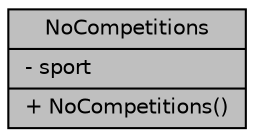 digraph "NoCompetitions"
{
 // LATEX_PDF_SIZE
  edge [fontname="Helvetica",fontsize="10",labelfontname="Helvetica",labelfontsize="10"];
  node [fontname="Helvetica",fontsize="10",shape=record];
  Node1 [label="{NoCompetitions\n|- sport\l|+ NoCompetitions()\l}",height=0.2,width=0.4,color="black", fillcolor="grey75", style="filled", fontcolor="black",tooltip=" "];
}
